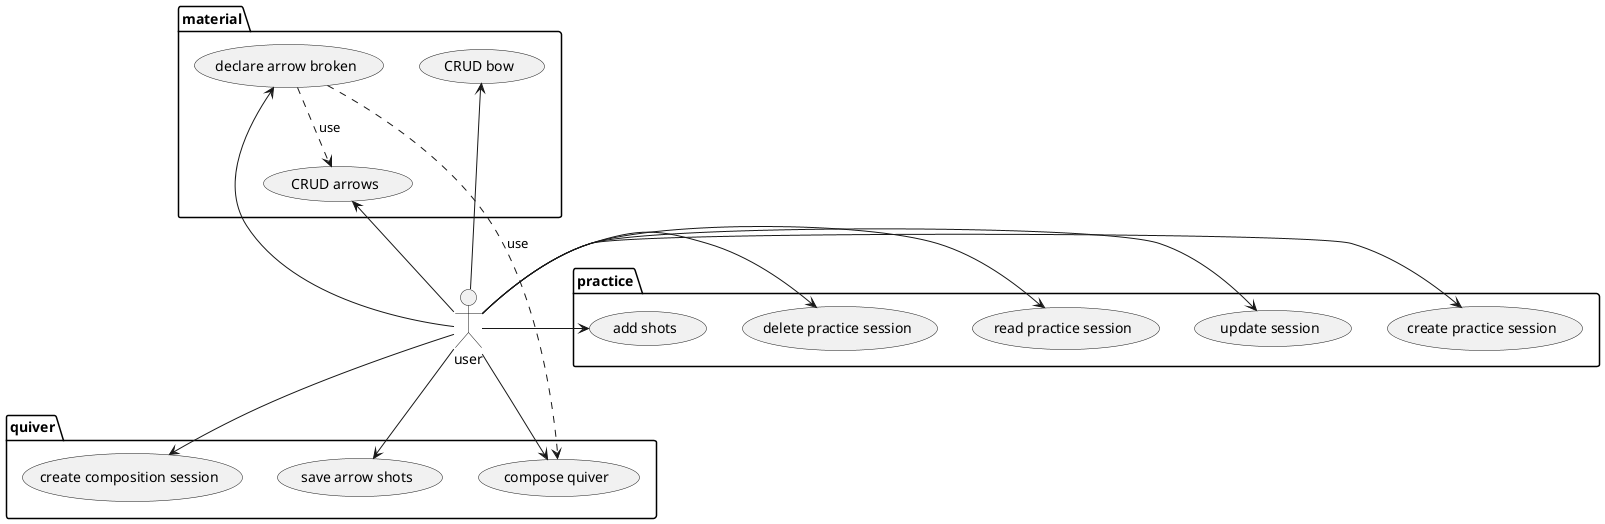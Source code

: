 @startuml usecases

left to right direction

actor user as u
left to right direction
package material {
    top to bottom direction
    usecase "CRUD bow" as bow
    usecase "CRUD arrows" as arrows
    usecase "declare arrow broken" as declare_broken
}
package practice {
    top to bottom direction
    usecase "create practice session" as create_session
    usecase "update session" as update_session
    usecase "read practice session" as read_session
    usecase "delete practice session" as delete_session
    usecase "add shots" as add_shots
}

package quiver{
    top to bottom direction
    usecase "compose quiver" as compose_quiver
    usecase "create composition session" as compose_session
    usecase "save arrow shots" as save_composition_shots
}

u -up-> bow
u -up-> arrows
u -up-> declare_broken
u -right-> create_session
u -right-> update_session
u -right-> read_session
u -right-> delete_session
u -right-> add_shots
u -down-> compose_quiver
u -down-> compose_session
u -down-> save_composition_shots

declare_broken ..> arrows : use
declare_broken ..> compose_quiver : use


@enduml
